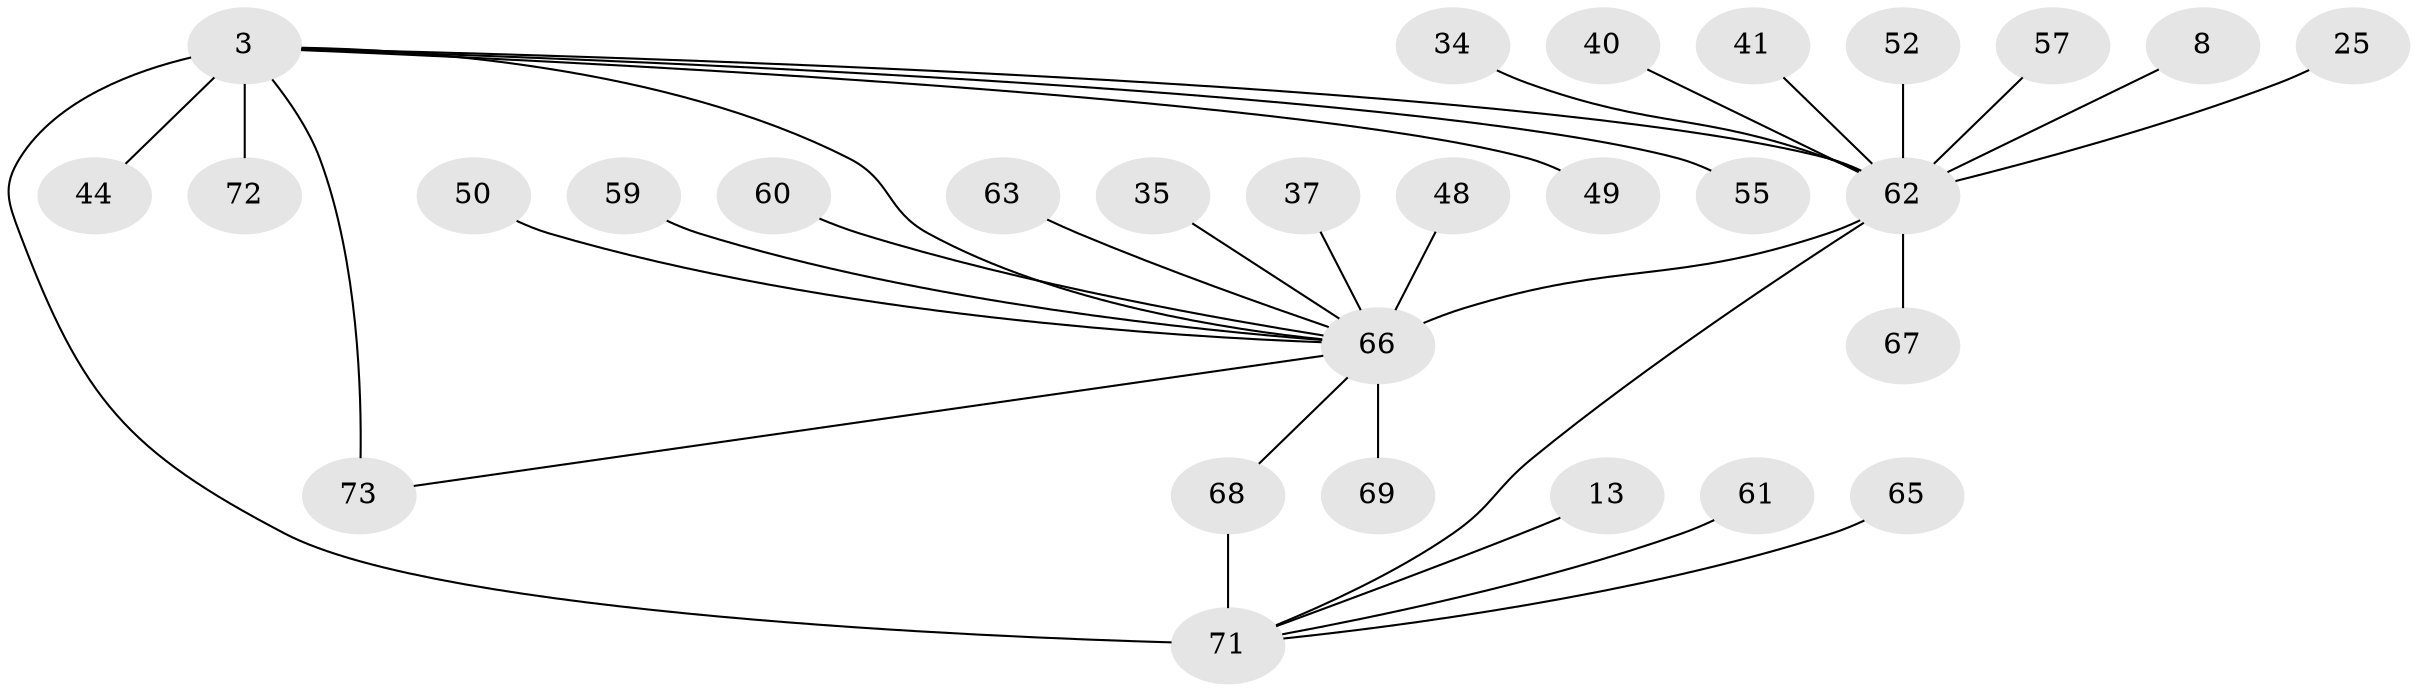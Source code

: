 // original degree distribution, {1: 0.4657534246575342, 19: 0.0136986301369863, 13: 0.0136986301369863, 8: 0.0273972602739726, 7: 0.0136986301369863, 2: 0.2191780821917808, 14: 0.0136986301369863, 4: 0.0684931506849315, 3: 0.1095890410958904, 6: 0.0136986301369863, 9: 0.0136986301369863, 5: 0.0273972602739726}
// Generated by graph-tools (version 1.1) at 2025/50/03/04/25 21:50:49]
// undirected, 29 vertices, 32 edges
graph export_dot {
graph [start="1"]
  node [color=gray90,style=filled];
  3 [super="+2"];
  8;
  13;
  25;
  34;
  35;
  37 [super="+18"];
  40;
  41;
  44;
  48;
  49 [super="+10"];
  50;
  52;
  55 [super="+51"];
  57;
  59;
  60 [super="+45"];
  61;
  62 [super="+23+17+54"];
  63 [super="+42"];
  65;
  66 [super="+31"];
  67;
  68 [super="+46+20+28+64"];
  69;
  71 [super="+53+39+56+21"];
  72 [super="+43"];
  73 [super="+11+14+26+70+58"];
  3 -- 71 [weight=7];
  3 -- 72 [weight=2];
  3 -- 73 [weight=2];
  3 -- 44;
  3 -- 49;
  3 -- 55;
  3 -- 62;
  3 -- 66 [weight=2];
  8 -- 62;
  13 -- 71;
  25 -- 62;
  34 -- 62;
  35 -- 66;
  37 -- 66;
  40 -- 62;
  41 -- 62;
  48 -- 66;
  50 -- 66;
  52 -- 62;
  57 -- 62;
  59 -- 66;
  60 -- 66;
  61 -- 71;
  62 -- 67;
  62 -- 71 [weight=3];
  62 -- 66 [weight=12];
  63 -- 66;
  65 -- 71;
  66 -- 68 [weight=3];
  66 -- 69;
  66 -- 73;
  68 -- 71 [weight=2];
}
